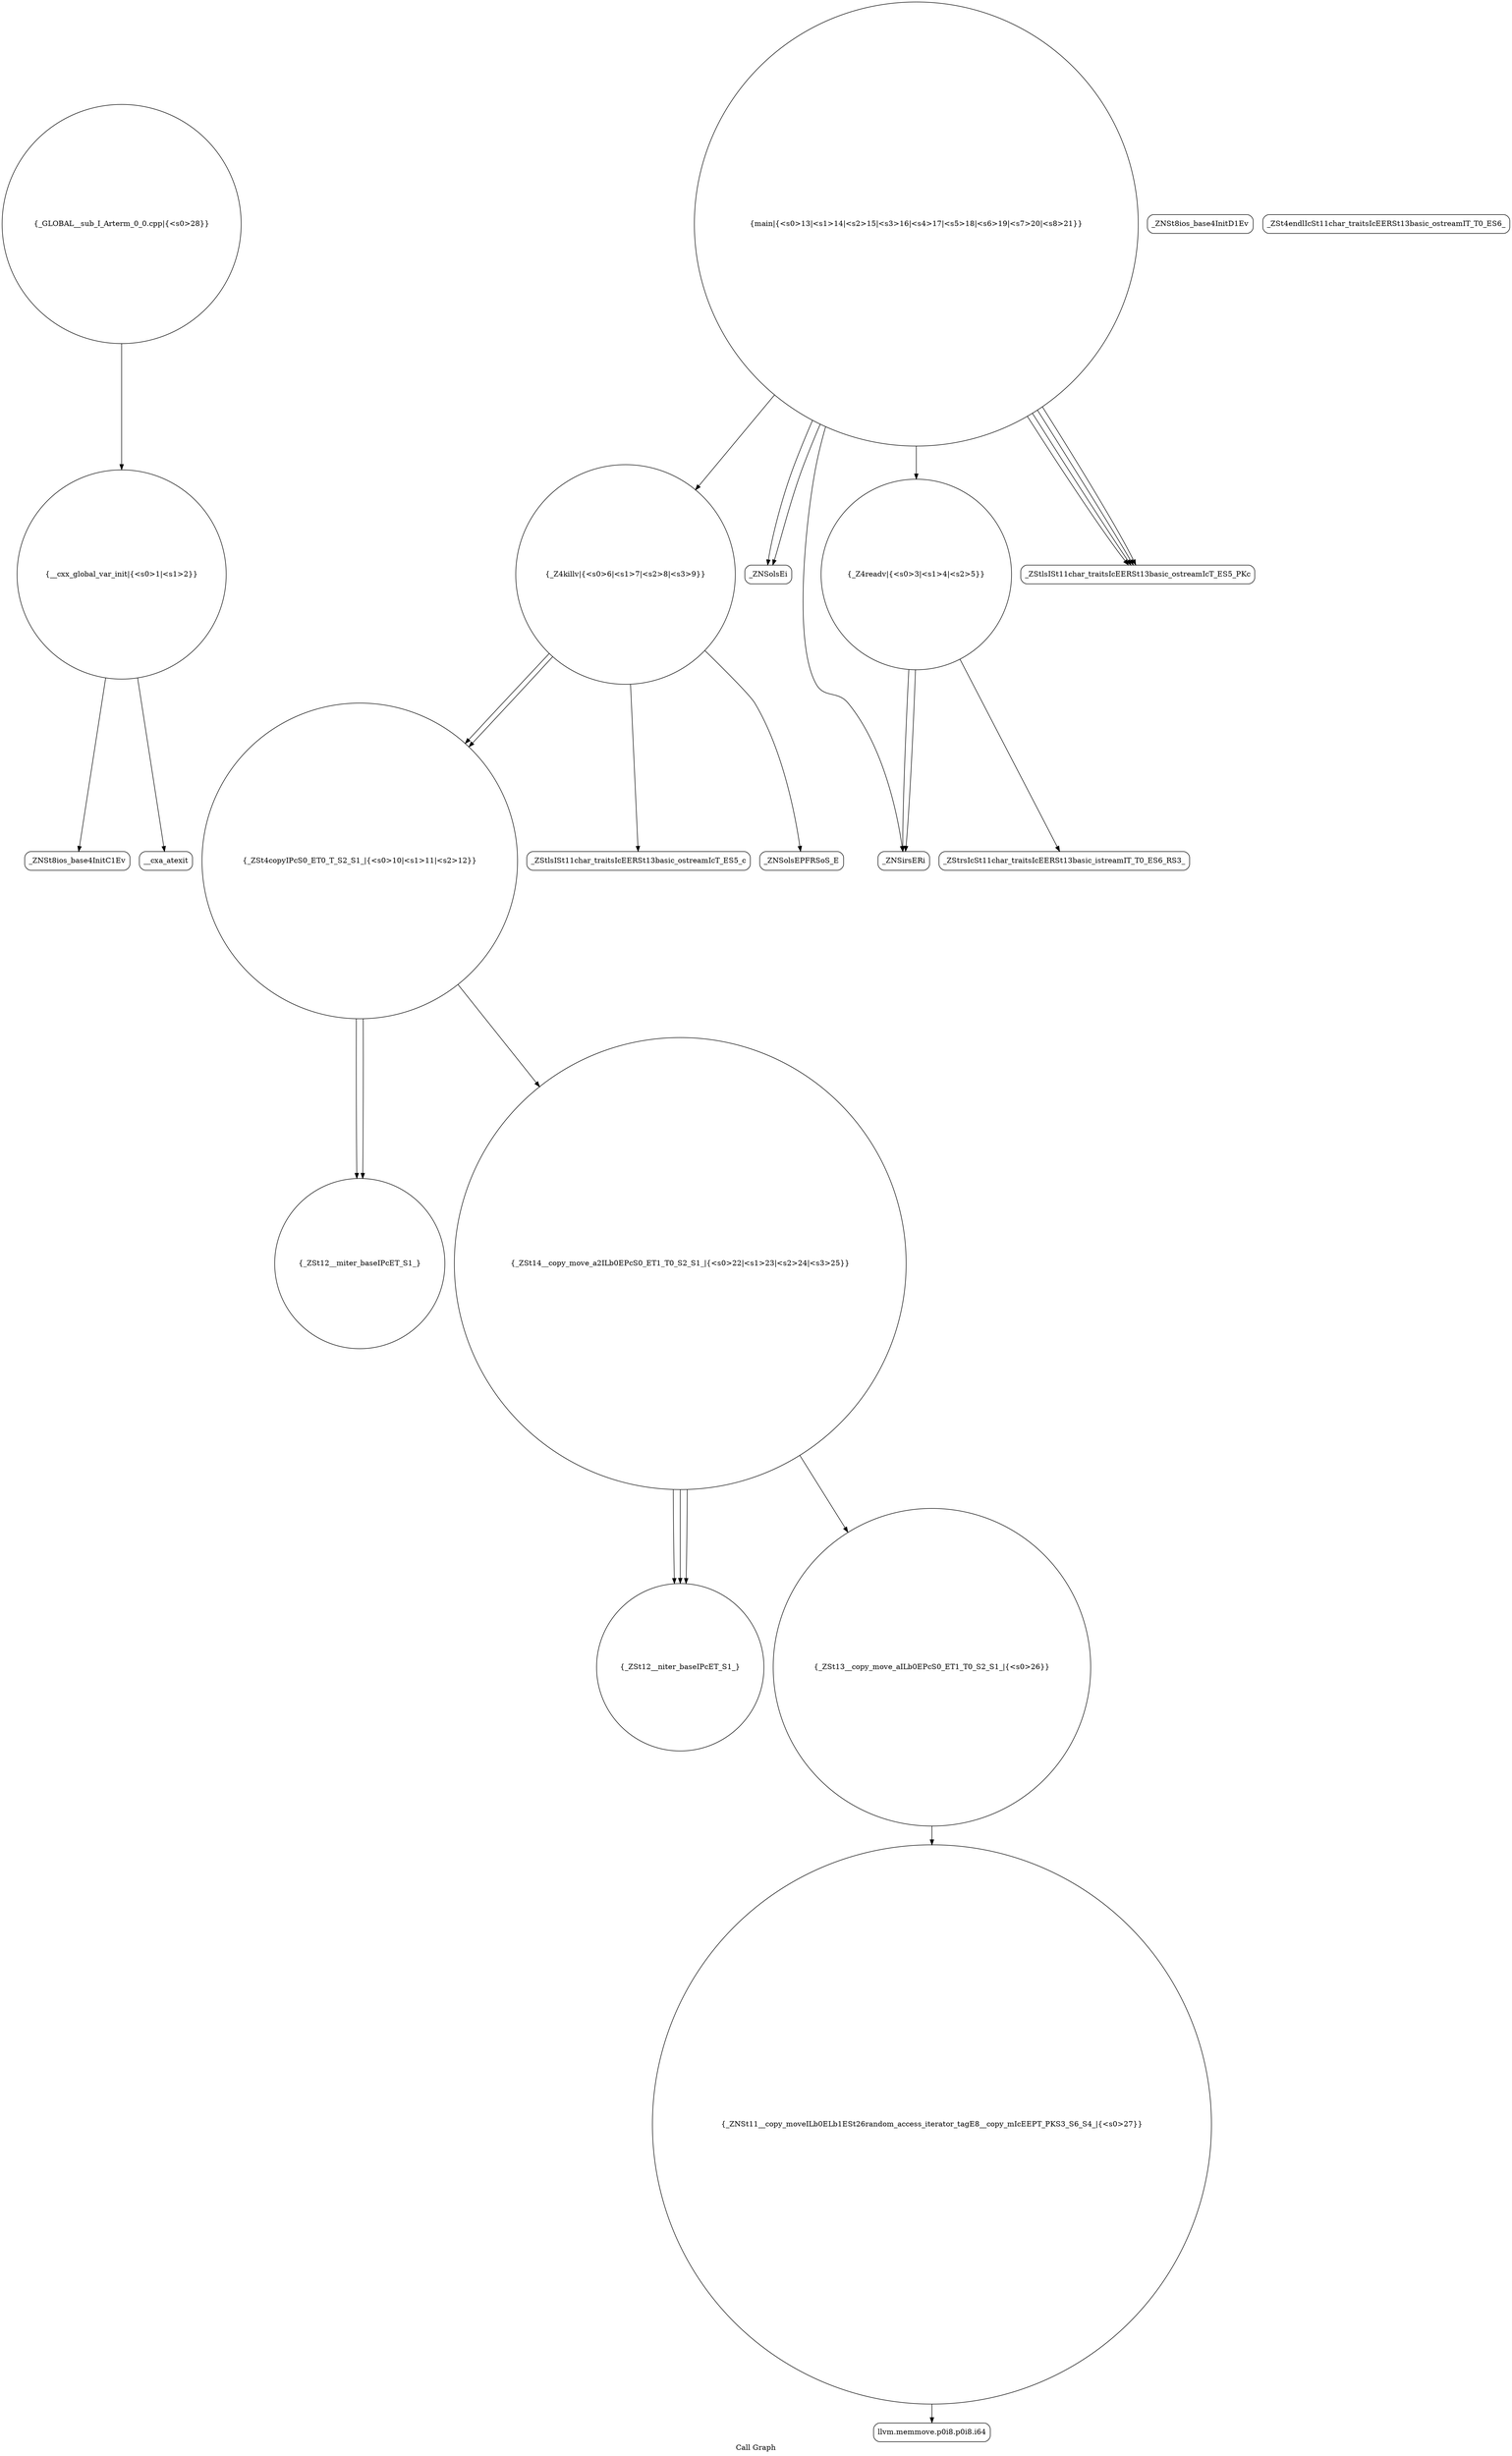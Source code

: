 digraph "Call Graph" {
	label="Call Graph";

	Node0x55c34379ffb0 [shape=record,shape=circle,label="{__cxx_global_var_init|{<s0>1|<s1>2}}"];
	Node0x55c34379ffb0:s0 -> Node0x55c3437a0440[color=black];
	Node0x55c34379ffb0:s1 -> Node0x55c3437a0540[color=black];
	Node0x55c3437a0740 [shape=record,shape=circle,label="{_Z4killv|{<s0>6|<s1>7|<s2>8|<s3>9}}"];
	Node0x55c3437a0740:s0 -> Node0x55c3437a07c0[color=black];
	Node0x55c3437a0740:s1 -> Node0x55c3437a07c0[color=black];
	Node0x55c3437a0740:s2 -> Node0x55c3437a0840[color=black];
	Node0x55c3437a0740:s3 -> Node0x55c3437a08c0[color=black];
	Node0x55c3437a0ac0 [shape=record,shape=Mrecord,label="{_ZNSolsEi}"];
	Node0x55c3437a0e40 [shape=record,shape=circle,label="{_GLOBAL__sub_I_Arterm_0_0.cpp|{<s0>28}}"];
	Node0x55c3437a0e40:s0 -> Node0x55c34379ffb0[color=black];
	Node0x55c3437a04c0 [shape=record,shape=Mrecord,label="{_ZNSt8ios_base4InitD1Ev}"];
	Node0x55c3437a0840 [shape=record,shape=Mrecord,label="{_ZStlsISt11char_traitsIcEERSt13basic_ostreamIcT_ES5_c}"];
	Node0x55c3437a0bc0 [shape=record,shape=circle,label="{_ZSt12__miter_baseIPcET_S1_}"];
	Node0x55c3437a05c0 [shape=record,shape=circle,label="{_Z4readv|{<s0>3|<s1>4|<s2>5}}"];
	Node0x55c3437a05c0:s0 -> Node0x55c3437a0640[color=black];
	Node0x55c3437a05c0:s1 -> Node0x55c3437a0640[color=black];
	Node0x55c3437a05c0:s2 -> Node0x55c3437a06c0[color=black];
	Node0x55c3437a0940 [shape=record,shape=Mrecord,label="{_ZSt4endlIcSt11char_traitsIcEERSt13basic_ostreamIT_T0_ES6_}"];
	Node0x55c3437a0cc0 [shape=record,shape=circle,label="{_ZSt12__niter_baseIPcET_S1_}"];
	Node0x55c3437a06c0 [shape=record,shape=Mrecord,label="{_ZStrsIcSt11char_traitsIcEERSt13basic_istreamIT_T0_ES6_RS3_}"];
	Node0x55c3437a0a40 [shape=record,shape=Mrecord,label="{_ZStlsISt11char_traitsIcEERSt13basic_ostreamIcT_ES5_PKc}"];
	Node0x55c3437a0dc0 [shape=record,shape=Mrecord,label="{llvm.memmove.p0i8.p0i8.i64}"];
	Node0x55c3437a0440 [shape=record,shape=Mrecord,label="{_ZNSt8ios_base4InitC1Ev}"];
	Node0x55c3437a07c0 [shape=record,shape=circle,label="{_ZSt4copyIPcS0_ET0_T_S2_S1_|{<s0>10|<s1>11|<s2>12}}"];
	Node0x55c3437a07c0:s0 -> Node0x55c3437a0bc0[color=black];
	Node0x55c3437a07c0:s1 -> Node0x55c3437a0bc0[color=black];
	Node0x55c3437a07c0:s2 -> Node0x55c3437a0b40[color=black];
	Node0x55c3437a0b40 [shape=record,shape=circle,label="{_ZSt14__copy_move_a2ILb0EPcS0_ET1_T0_S2_S1_|{<s0>22|<s1>23|<s2>24|<s3>25}}"];
	Node0x55c3437a0b40:s0 -> Node0x55c3437a0cc0[color=black];
	Node0x55c3437a0b40:s1 -> Node0x55c3437a0cc0[color=black];
	Node0x55c3437a0b40:s2 -> Node0x55c3437a0cc0[color=black];
	Node0x55c3437a0b40:s3 -> Node0x55c3437a0c40[color=black];
	Node0x55c3437a0540 [shape=record,shape=Mrecord,label="{__cxa_atexit}"];
	Node0x55c3437a08c0 [shape=record,shape=Mrecord,label="{_ZNSolsEPFRSoS_E}"];
	Node0x55c3437a0c40 [shape=record,shape=circle,label="{_ZSt13__copy_move_aILb0EPcS0_ET1_T0_S2_S1_|{<s0>26}}"];
	Node0x55c3437a0c40:s0 -> Node0x55c3437a0d40[color=black];
	Node0x55c3437a0640 [shape=record,shape=Mrecord,label="{_ZNSirsERi}"];
	Node0x55c3437a09c0 [shape=record,shape=circle,label="{main|{<s0>13|<s1>14|<s2>15|<s3>16|<s4>17|<s5>18|<s6>19|<s7>20|<s8>21}}"];
	Node0x55c3437a09c0:s0 -> Node0x55c3437a0640[color=black];
	Node0x55c3437a09c0:s1 -> Node0x55c3437a0a40[color=black];
	Node0x55c3437a09c0:s2 -> Node0x55c3437a0ac0[color=black];
	Node0x55c3437a09c0:s3 -> Node0x55c3437a0a40[color=black];
	Node0x55c3437a09c0:s4 -> Node0x55c3437a05c0[color=black];
	Node0x55c3437a09c0:s5 -> Node0x55c3437a0740[color=black];
	Node0x55c3437a09c0:s6 -> Node0x55c3437a0a40[color=black];
	Node0x55c3437a09c0:s7 -> Node0x55c3437a0ac0[color=black];
	Node0x55c3437a09c0:s8 -> Node0x55c3437a0a40[color=black];
	Node0x55c3437a0d40 [shape=record,shape=circle,label="{_ZNSt11__copy_moveILb0ELb1ESt26random_access_iterator_tagE8__copy_mIcEEPT_PKS3_S6_S4_|{<s0>27}}"];
	Node0x55c3437a0d40:s0 -> Node0x55c3437a0dc0[color=black];
}
